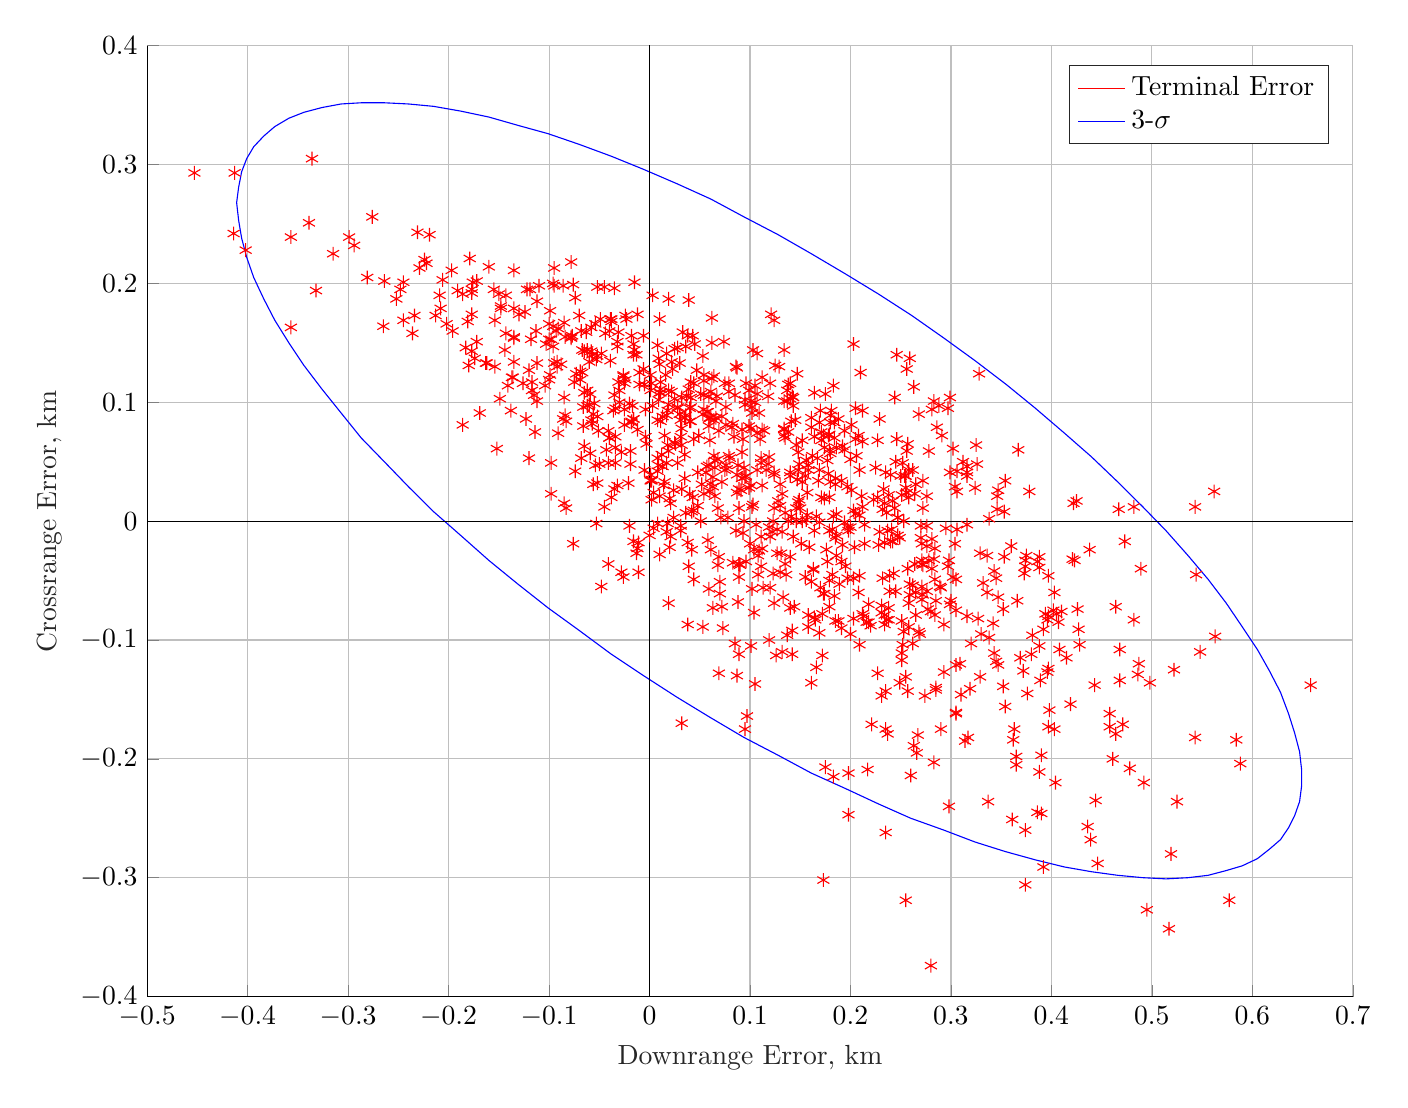 % This file was created by matlab2tikz.
%
%The latest updates can be retrieved from
%  http://www.mathworks.com/matlabcentral/fileexchange/22022-matlab2tikz-matlab2tikz
%where you can also make suggestions and rate matlab2tikz.
%
\begin{tikzpicture}

\begin{axis}[%
width=6.028in,
height=4.754in,
at={(1.011in,0.642in)},
scale only axis,
xmin=-0.5,
xmax=0.7,
xlabel style={font=\color{white!15!black}},
xlabel={Downrange Error, km},
ymin=-0.4,
ymax=0.4,
ylabel style={font=\color{white!15!black}},
ylabel={Crossrange Error, km},
axis background/.style={fill=white},
axis x line*=bottom,
axis y line*=left,
xmajorgrids,
ymajorgrids,
legend style={legend cell align=left, align=left, draw=white!15!black}
]
\addplot [color=red, draw=none, mark size=2.5pt, mark=asterisk, mark options={solid, red}, forget plot]
  table[row sep=crcr]{%
0.15	0.011\\
0.295	-0.006\\
-0.231	0.243\\
0.352	-0.074\\
0.114	0.076\\
0.171	0.075\\
0.095	-0.175\\
0.498	-0.136\\
0.008	0.053\\
0.01	0.17\\
0.397	-0.173\\
0.388	-0.105\\
-0.144	0.144\\
0.108	-0.045\\
0.093	-0.01\\
0.525	-0.236\\
0.218	-0.07\\
0.04	0.084\\
0.004	-0.006\\
-0.038	0.168\\
-0.096	0.2\\
-0.019	0.059\\
0.037	0.105\\
0.247	0.003\\
0.375	-0.029\\
-0.059	0.057\\
0.043	0.156\\
0.12	-0.013\\
0.09	-0.037\\
0.099	0.08\\
0.066	0.101\\
0.166	-0.123\\
0.133	-0.064\\
0.305	-0.162\\
0.241	-0.007\\
0.094	0.045\\
0.354	0.034\\
-0.074	0.042\\
-0.123	0.086\\
0.062	0.15\\
-0.034	0.049\\
-0.095	0.133\\
0.038	-0.018\\
0.272	0.034\\
0.14	0.038\\
0.271	-0.019\\
0.01	0.132\\
0.444	-0.235\\
-0.034	0.071\\
0.065	0.051\\
0.004	0.024\\
-0.02	0.099\\
0.262	-0.103\\
0.129	0.13\\
-0.016	0.086\\
0.235	-0.262\\
-0.135	0.154\\
0.251	-0.117\\
0.242	-0.017\\
0.148	0.058\\
-0.265	0.164\\
0.059	0.105\\
0.142	-0.112\\
0.29	-0.056\\
0.001	0.123\\
-0.026	0.122\\
0.249	-0.136\\
0.238	-0.083\\
0.284	-0.049\\
0.085	-0.103\\
0.259	0.137\\
0.148	0.016\\
-0.099	0.123\\
0.265	-0.079\\
0.563	-0.097\\
-0.137	0.121\\
0.486	-0.129\\
-0.113	0.16\\
-0.083	0.011\\
-0.066	0.08\\
0.156	0.001\\
-0.152	0.061\\
0.102	0.096\\
0.134	0.144\\
0.343	-0.111\\
0.01	-0.028\\
0.042	-0.024\\
0.18	0.057\\
0.178	0.072\\
0.252	0.049\\
0.02	0.019\\
0.258	-0.069\\
0.186	-0.012\\
0.095	0.098\\
0.293	-0.127\\
0.577	-0.319\\
-0.177	0.195\\
-0.186	0.191\\
0.131	-0.027\\
0.008	0.148\\
-0.076	-0.019\\
0.109	-0.025\\
0.068	0.011\\
-0.013	0.14\\
-0.413	0.293\\
0.032	0.104\\
-0.004	0.094\\
0.272	-0.037\\
-0.197	0.211\\
-0.402	0.228\\
0.205	0.006\\
0.314	-0.185\\
0.24	-0.017\\
0.124	0.011\\
0.185	-0.084\\
0.517	-0.343\\
-0.091	0.162\\
-0.126	0.116\\
0.113	-0.056\\
0.056	0.041\\
0.212	-0.078\\
-0.032	0.03\\
0.164	-0.081\\
0.278	0.059\\
-0.143	0.19\\
0.25	0.038\\
-0.098	0.153\\
0.101	0.101\\
0.363	-0.175\\
0.092	0.036\\
-0.124	0.176\\
0.231	-0.071\\
0.183	-0.215\\
-0.025	0.116\\
0.288	0.097\\
0.144	-0.072\\
0.063	0.037\\
0.162	0.055\\
0.095	0.037\\
0.195	-0.038\\
-0.062	0.097\\
0.17	0.093\\
0.035	0.056\\
0.119	-0.005\\
0.054	0.123\\
-0.136	0.121\\
0.177	0.051\\
0.255	-0.131\\
-0.092	0.13\\
0.256	0.024\\
0.471	-0.171\\
-0.084	0.089\\
0.39	-0.246\\
0.302	0.061\\
0.548	-0.11\\
-0.095	0.198\\
-0.091	0.074\\
0.044	-0.049\\
-0.118	0.153\\
0.021	0.015\\
-0.086	0.198\\
0.14	0.103\\
0.088	-0.068\\
0.059	-0.057\\
0.028	0.049\\
0.312	0.05\\
0.095	0.102\\
-0.062	0.144\\
0.265	0.031\\
0.001	0.039\\
0.152	0.068\\
0.07	-0.061\\
-0.135	0.211\\
0.419	-0.154\\
0.057	0.046\\
-0.024	0.173\\
-0.016	0.086\\
0.422	0.015\\
0.163	-0.04\\
0.194	0.06\\
0.427	-0.091\\
0.155	-0.047\\
-0.276	0.256\\
0.151	-0.019\\
0.319	-0.141\\
0.011	0.084\\
0.161	0.087\\
0.107	0.107\\
0.119	0.054\\
0.285	-0.067\\
0.31	-0.146\\
0.255	-0.319\\
0.124	0.169\\
-0.095	0.213\\
-0.12	0.127\\
-0.208	0.179\\
0.198	-0.008\\
0.059	0.08\\
0.06	0.025\\
0.001	0.11\\
0.407	-0.085\\
-0.048	-0.055\\
0.017	0.141\\
0.111	0.053\\
0.18	0.083\\
0.443	-0.138\\
0.191	0.034\\
-0.017	0.097\\
0.188	-0.084\\
-0.045	0.197\\
-0.065	0.143\\
-0.023	0.17\\
0.184	0.083\\
-0.112	0.101\\
0.238	-0.073\\
0.332	-0.052\\
-0.1	0.119\\
-0.093	0.16\\
-0.196	0.16\\
0.239	-0.046\\
0.217	-0.209\\
0.152	0.0\\
0.061	0.087\\
0.132	-0.009\\
0.397	-0.046\\
0.28	-0.374\\
0.186	-0.029\\
-0.052	0.139\\
0.316	0.041\\
-0.051	0.076\\
0.378	0.025\\
0.281	-0.015\\
-0.252	0.187\\
0.051	0.107\\
0.048	0.041\\
-0.149	0.103\\
-0.06	0.134\\
0.022	0.109\\
0.075	0.043\\
0.032	0.027\\
0.263	0.113\\
0.142	-0.092\\
0.268	-0.093\\
0.009	0.102\\
0.092	0.077\\
0.231	-0.147\\
0.069	-0.03\\
-0.056	0.09\\
0.059	0.047\\
-0.104	0.114\\
0.242	0.017\\
0.467	0.01\\
0.398	-0.159\\
0.018	-0.002\\
0.089	-0.036\\
-0.01	0.125\\
-0.035	0.106\\
0.361	-0.251\\
0.658	-0.138\\
-0.067	0.144\\
0.076	0.096\\
0.013	0.088\\
0.061	0.109\\
0.118	0.105\\
0.251	-0.084\\
0.159	-0.022\\
0.079	0.055\\
0.235	-0.143\\
0.205	0.069\\
0.473	-0.017\\
0.138	0.115\\
0.135	0.007\\
-0.143	0.158\\
-0.055	0.099\\
-0.021	0.032\\
0.249	-0.014\\
-0.066	0.096\\
-0.015	0.201\\
0.093	0.069\\
0.27	-0.014\\
0.002	0.116\\
0.053	0.139\\
0.091	0.026\\
0.304	-0.019\\
0.277	-0.074\\
0.392	-0.091\\
-0.05	0.048\\
0.216	-0.085\\
0.374	-0.306\\
0.145	0.085\\
-0.177	0.192\\
-0.032	0.147\\
-0.339	0.251\\
-0.096	0.147\\
-0.103	0.149\\
0.001	0.034\\
0.135	-0.036\\
0.12	0.116\\
-0.13	0.174\\
-0.036	0.093\\
0.262	0.043\\
0.172	-0.078\\
-0.248	0.195\\
0.544	-0.045\\
0.041	0.104\\
0.158	-0.079\\
0.062	0.12\\
0.105	0.114\\
0.13	0.013\\
0.305	-0.049\\
0.338	-0.098\\
0.075	0.116\\
0.239	-0.059\\
-0.053	-0.002\\
-0.039	0.135\\
-0.016	0.14\\
0.253	-0.093\\
0.134	0.101\\
0.388	-0.039\\
0.165	-0.083\\
-0.056	0.031\\
0.205	0.095\\
0.353	-0.03\\
0.18	0.089\\
-0.054	0.047\\
0.446	-0.288\\
0.019	0.098\\
0.276	-0.021\\
0.297	0.095\\
-0.183	0.146\\
0.072	-0.072\\
0.11	0.069\\
-0.112	0.185\\
-0.122	0.195\\
0.327	-0.082\\
0.161	0.079\\
0.325	0.064\\
0.225	0.045\\
0.067	0.105\\
-0.114	0.075\\
0.403	-0.175\\
0.089	-0.036\\
-0.031	0.117\\
0.076	0.081\\
0.263	-0.189\\
-0.315	0.225\\
0.2	-0.005\\
0.439	-0.268\\
0.119	-0.1\\
0.112	0.121\\
-0.035	0.196\\
-0.115	0.106\\
0.041	0.117\\
-0.112	0.133\\
0.198	-0.212\\
0.229	0.086\\
-0.15	0.191\\
0.141	0.004\\
0.269	-0.095\\
0.179	-0.072\\
0.268	0.09\\
0.141	0.084\\
0.27	-0.004\\
0.015	0.033\\
0.002	0.018\\
-0.016	0.149\\
0.299	0.104\\
0.489	-0.04\\
-0.234	0.173\\
0.203	-0.082\\
0.031	-0.004\\
0.166	0.004\\
0.203	0.009\\
0.233	0.027\\
0.588	-0.204\\
0.066	0.087\\
-0.224	0.22\\
0.209	0.043\\
0.12	-0.056\\
0.257	-0.04\\
0.023	0.128\\
0.386	-0.245\\
0.171	0.068\\
-0.026	-0.047\\
0.276	-0.004\\
0.421	-0.032\\
0.104	-0.024\\
-0.096	0.164\\
0.063	-0.073\\
0.106	-0.003\\
-0.1	0.166\\
0.184	-0.063\\
-0.012	-0.023\\
0.436	-0.257\\
-0.148	0.181\\
0.019	0.11\\
-0.059	0.107\\
0.367	0.06\\
0.405	-0.078\\
0.22	-0.088\\
0.285	-0.14\\
0.306	0.042\\
0.149	0.048\\
0.13	-0.043\\
0.256	0.059\\
0.118	0.048\\
0.173	-0.061\\
0.229	-0.009\\
-0.086	0.086\\
0.096	0.116\\
0.458	-0.173\\
-0.03	0.1\\
-0.117	0.11\\
0.336	-0.06\\
0.284	-0.079\\
-0.052	0.032\\
-0.099	0.177\\
0.096	-0.034\\
0.32	-0.103\\
-0.07	0.173\\
0.284	-0.023\\
0.014	0.03\\
-0.018	0.084\\
0.246	0.14\\
0.365	-0.198\\
0.258	0.043\\
0.194	-0.001\\
0.0	-0.012\\
-0.245	0.201\\
0.019	-0.069\\
-0.054	0.166\\
0.072	0.088\\
0.204	-0.022\\
0.057	0.092\\
0.276	-0.059\\
0.293	-0.087\\
0.079	0.116\\
0.003	0.097\\
0.234	0.015\\
0.283	-0.032\\
-0.119	0.195\\
0.124	-0.069\\
0.134	0.078\\
0.168	0.034\\
0.17	-0.056\\
0.183	0.114\\
0.038	-0.087\\
0.209	-0.104\\
0.214	-0.003\\
0.018	0.093\\
0.24	0.039\\
0.362	-0.184\\
0.122	-0.009\\
0.002	0.035\\
0.123	0.0\\
-0.229	0.213\\
0.316	0.046\\
0.347	0.026\\
0.305	-0.121\\
-0.181	0.168\\
0.328	0.124\\
0.254	0.038\\
0.074	0.151\\
0.415	-0.115\\
0.051	-0.0\\
-0.332	0.194\\
-0.163	0.133\\
0.112	0.077\\
0.179	-0.008\\
0.123	-0.044\\
-0.148	0.179\\
-0.084	0.155\\
0.191	-0.034\\
0.197	-0.005\\
0.203	-0.048\\
0.019	0.187\\
0.235	0.041\\
0.305	-0.075\\
0.272	0.011\\
0.271	-0.036\\
-0.162	0.133\\
0.164	0.108\\
-0.024	0.119\\
0.376	-0.145\\
0.054	0.106\\
0.041	0.096\\
-0.058	0.085\\
0.124	0.039\\
0.012	0.056\\
0.14	0.116\\
0.237	-0.008\\
0.237	-0.179\\
0.148	0.043\\
0.008	0.042\\
-0.045	0.012\\
-0.12	0.053\\
0.256	0.128\\
-0.003	0.065\\
0.247	0.003\\
-0.062	0.11\\
0.173	0.072\\
0.347	-0.064\\
0.338	0.002\\
0.142	0.105\\
0.247	-0.012\\
0.104	-0.077\\
0.192	0.063\\
0.036	0.007\\
-0.063	0.159\\
0.008	-0.002\\
-0.026	0.123\\
0.236	-0.083\\
0.264	0.023\\
-0.02	-0.004\\
0.102	-0.057\\
0.197	-0.048\\
0.231	-0.077\\
0.461	-0.2\\
-0.222	0.217\\
0.244	0.104\\
0.305	-0.161\\
0.132	0.023\\
0.343	-0.042\\
0.015	0.072\\
-0.052	0.197\\
-0.04	0.07\\
-0.213	0.173\\
0.079	0.109\\
-0.174	0.137\\
0.008	0.085\\
0.464	-0.179\\
0.251	-0.111\\
-0.172	0.151\\
0.244	0.011\\
-0.169	0.091\\
0.017	-0.009\\
0.3	-0.067\\
0.1	-0.019\\
-0.067	0.125\\
0.522	-0.125\\
0.478	-0.208\\
0.2	0.052\\
0.316	-0.003\\
0.026	0.065\\
-0.078	0.218\\
0.049	0.072\\
0.234	-0.087\\
0.04	0.095\\
0.299	0.041\\
-0.177	0.143\\
-0.085	0.167\\
0.163	-0.041\\
-0.058	0.163\\
-0.085	0.015\\
0.175	-0.207\\
0.087	0.129\\
0.089	0.011\\
0.157	0.024\\
-0.032	0.151\\
0.209	-0.046\\
0.096	0.038\\
0.337	-0.236\\
0.009	0.137\\
0.155	0.038\\
0.045	0.149\\
0.152	0.033\\
0.054	0.023\\
0.257	0.065\\
0.061	0.032\\
0.232	-0.048\\
-0.038	0.17\\
0.107	0.074\\
-0.154	0.13\\
0.161	-0.136\\
0.082	0.079\\
0.07	-0.051\\
0.039	0.111\\
0.283	-0.203\\
0.329	-0.027\\
0.291	0.072\\
0.38	-0.112\\
-0.04	0.07\\
0.175	0.107\\
-0.202	0.166\\
0.06	0.068\\
-0.177	0.174\\
0.304	0.029\\
-0.052	0.088\\
0.169	0.083\\
0.124	0.041\\
0.179	0.06\\
0.178	0.04\\
0.258	0.02\\
0.302	-0.047\\
0.487	-0.12\\
0.18	0.033\\
0.089	-0.047\\
0.158	-0.089\\
0.267	-0.18\\
0.366	-0.067\\
0.212	0.012\\
-0.135	0.155\\
0.158	0.043\\
0.044	0.009\\
0.365	-0.205\\
-0.141	0.114\\
-0.012	0.077\\
0.36	-0.021\\
0.428	-0.104\\
-0.281	0.205\\
0.097	-0.164\\
0.213	-0.08\\
0.167	0.053\\
0.028	0.095\\
0.271	-0.066\\
0.024	0.003\\
-0.004	0.071\\
0.227	0.068\\
0.396	-0.127\\
0.232	0.01\\
0.317	-0.182\\
0.028	0.146\\
0.073	-0.09\\
-0.04	0.16\\
-0.031	0.159\\
0.111	-0.038\\
0.065	0.021\\
0.101	-0.105\\
-0.219	0.241\\
-0.245	0.169\\
0.245	0.05\\
0.009	0.047\\
0.028	0.096\\
0.265	-0.06\\
0.264	-0.036\\
-0.039	0.17\\
0.077	0.044\\
0.458	-0.162\\
0.188	0.086\\
-0.186	0.081\\
0.394	-0.078\\
0.048	0.013\\
0.208	-0.06\\
0.255	0.028\\
0.29	-0.175\\
0.088	0.047\\
0.438	-0.024\\
0.286	0.079\\
-0.041	0.076\\
-0.088	0.132\\
-0.025	0.094\\
0.519	-0.28\\
-0.006	0.128\\
-0.028	0.058\\
0.053	0.09\\
0.246	0.069\\
0.086	-0.008\\
0.083	0.082\\
0.14	-0.03\\
0.112	-0.023\\
-0.049	0.17\\
-0.035	0.027\\
0.013	0.046\\
-0.172	0.202\\
0.132	-0.11\\
0.047	0.127\\
0.102	0.091\\
0.078	0.003\\
0.374	-0.038\\
-0.264	0.202\\
0.258	-0.089\\
0.278	-0.033\\
0.14	0.041\\
0.464	-0.072\\
0.259	-0.062\\
-0.074	0.188\\
0.03	0.09\\
0.345	-0.118\\
-0.206	0.203\\
0.08	0.053\\
0.218	-0.085\\
0.259	-0.053\\
0.025	0.145\\
0.044	0.069\\
0.482	0.012\\
0.025	0.066\\
0.336	-0.029\\
0.107	0.141\\
0.347	-0.121\\
0.352	-0.139\\
0.271	-0.033\\
-0.357	0.239\\
0.255	0.038\\
0.397	-0.124\\
0.156	0.051\\
0.262	-0.054\\
0.495	-0.327\\
-0.005	0.115\\
0.138	0.0\\
0.174	0.062\\
-0.075	0.117\\
-0.068	0.16\\
-0.098	0.049\\
0.069	-0.128\\
0.13	0.031\\
0.201	0.081\\
0.137	0.101\\
-0.065	0.063\\
0.212	0.093\\
0.221	-0.171\\
0.2	-0.095\\
0.203	0.149\\
0.099	0.028\\
0.011	0.111\\
0.191	-0.09\\
0.147	0.124\\
0.116	0.043\\
0.468	-0.108\\
-0.414	0.242\\
-0.041	-0.036\\
0.234	-0.079\\
0.223	0.018\\
-0.117	0.117\\
-0.1	0.153\\
0.189	-0.053\\
0.183	0.004\\
0.031	0.085\\
0.087	0.024\\
0.346	0.021\\
0.179	0.073\\
0.281	-0.04\\
0.111	0.049\\
0.372	-0.126\\
0.386	-0.034\\
0.036	0.147\\
0.032	0.064\\
0.064	0.055\\
0.01	0.021\\
0.064	0.122\\
0.039	-0.038\\
0.103	0.014\\
0.031	-0.008\\
-0.013	-0.027\\
0.02	-0.022\\
-0.058	0.143\\
0.035	0.036\\
0.01	0.108\\
0.369	-0.115\\
0.011	0.108\\
0.126	-0.113\\
0.14	-0.073\\
0.281	0.094\\
0.186	0.006\\
0.137	0.11\\
0.404	-0.22\\
0.423	-0.033\\
0.065	0.045\\
-0.154	0.169\\
0.329	-0.131\\
0.543	-0.182\\
0.054	0.094\\
0.083	-0.035\\
0.06	0.087\\
0.136	-0.045\\
0.128	0.017\\
0.208	0.072\\
0.137	-0.096\\
0.094	0.0\\
0.044	0.116\\
0.103	0.144\\
-0.068	0.053\\
0.158	0.047\\
0.134	0.072\\
0.169	-0.094\\
0.125	0.131\\
0.054	0.118\\
0.402	-0.075\\
0.177	-0.034\\
0.105	-0.137\\
-0.299	0.239\\
0.041	0.084\\
-0.012	0.174\\
0.072	0.033\\
0.266	-0.195\\
0.426	-0.074\\
0.002	0.034\\
-0.179	0.221\\
0.392	-0.291\\
0.143	0.097\\
0.181	0.093\\
-0.092	0.134\\
-0.11	0.198\\
0.169	-0.001\\
0.192	-0.02\\
0.064	0.085\\
-0.053	0.136\\
-0.176	0.201\\
0.174	0.019\\
0.102	0.012\\
0.299	-0.07\\
0.146	-0.0\\
0.059	0.086\\
-0.034	0.062\\
0.227	0.02\\
-0.06	0.098\\
0.024	0.026\\
-0.069	0.126\\
0.298	-0.24\\
0.042	0.008\\
0.316	0.038\\
0.03	0.133\\
0.035	0.087\\
0.326	0.048\\
0.21	0.125\\
-0.078	0.154\\
0.071	0.003\\
0.227	-0.128\\
0.087	-0.13\\
0.184	0.07\\
0.306	0.025\\
0.121	0.174\\
0.092	0.058\\
0.276	0.021\\
-0.073	0.124\\
0.346	0.01\\
0.149	0.018\\
0.025	0.103\\
0.388	-0.03\\
0.251	0.022\\
0.185	-0.014\\
0.234	-0.018\\
0.354	-0.156\\
-0.028	-0.043\\
-0.453	0.293\\
-0.336	0.305\\
0.018	0.064\\
0.099	0.11\\
0.198	-0.247\\
0.011	0.117\\
-0.078	0.155\\
0.036	0.089\\
0.194	0.076\\
0.41	-0.076\\
-0.03	0.11\\
0.209	0.005\\
0.089	-0.112\\
0.468	-0.134\\
0.543	0.012\\
0.019	0.059\\
0.374	-0.26\\
0.396	-0.083\\
0.138	0.075\\
0.408	-0.108\\
-0.083	0.084\\
0.316	-0.08\\
0.143	0.104\\
0.425	0.017\\
-0.077	0.156\\
-0.015	0.144\\
-0.043	0.06\\
-0.005	0.043\\
-0.18	0.131\\
0.324	0.028\\
0.235	-0.175\\
0.086	0.13\\
0.174	-0.061\\
0.492	-0.22\\
0.058	0.092\\
0.052	0.031\\
-0.025	0.081\\
0.101	0.078\\
0.381	-0.096\\
0.257	-0.143\\
0.298	-0.033\\
0.033	0.159\\
-0.191	0.194\\
0.062	0.171\\
0.272	-0.062\\
0.147	0.035\\
-0.155	0.195\\
0.127	-0.027\\
0.003	0.19\\
0.076	0.047\\
-0.016	-0.017\\
0.022	0.134\\
0.038	0.156\\
0.04	0.023\\
0.087	0.039\\
0.089	0.027\\
-0.065	0.108\\
0.101	0.03\\
0.212	0.067\\
0.33	-0.095\\
0.26	-0.214\\
0.169	0.043\\
0.017	0.049\\
-0.294	0.232\\
0.285	-0.142\\
0.109	0.091\\
0.032	0.078\\
0.043	0.02\\
0.186	0.062\\
-0.057	0.14\\
-0.041	0.049\\
0.482	-0.083\\
0.245	-0.059\\
0.274	-0.147\\
0.206	0.055\\
0.084	0.071\\
0.39	-0.197\\
0.28	-0.076\\
0.243	-0.044\\
-0.098	0.023\\
0.271	-0.055\\
-0.048	0.141\\
-0.16	0.214\\
0.179	0.02\\
0.211	0.021\\
-0.135	0.179\\
0.345	-0.048\\
-0.135	0.134\\
0.197	0.029\\
0.388	-0.211\\
0.063	0.029\\
-0.038	0.02\\
0.039	0.186\\
0.179	-0.05\\
0.342	-0.086\\
-0.085	0.104\\
0.374	-0.033\\
-0.138	0.093\\
-0.069	0.119\\
0.297	-0.038\\
0.021	-0.013\\
0.253	-0.0\\
0.164	-0.008\\
0.236	0.007\\
-0.01	0.115\\
0.107	0.043\\
0.108	-0.029\\
0.143	-0.013\\
-0.057	0.082\\
0.176	-0.024\\
0.127	-0.007\\
0.562	0.025\\
-0.018	0.083\\
-0.011	-0.043\\
-0.018	0.156\\
0.353	0.008\\
0.161	-0.051\\
0.032	-0.17\\
0.228	-0.02\\
0.031	0.071\\
0.289	-0.055\\
-0.006	0.156\\
0.214	-0.019\\
0.252	-0.104\\
0.306	-0.007\\
0.171	0.02\\
0.172	-0.113\\
0.164	0.071\\
0.085	0.106\\
0.146	0.064\\
0.201	0.026\\
0.185	0.031\\
0.069	0.076\\
0.053	-0.089\\
0.112	0.03\\
0.389	-0.134\\
-0.044	0.158\\
0.397	-0.08\\
0.058	-0.016\\
-0.076	0.199\\
-0.019	0.048\\
0.068	0.052\\
0.016	0.123\\
0.309	-0.12\\
0.068	-0.037\\
0.373	-0.044\\
0.105	0.1\\
0.134	0.077\\
0.283	0.101\\
0.403	-0.06\\
-0.011	-0.018\\
0.182	-0.045\\
0.135	0.07\\
-0.209	0.19\\
0.182	-0.007\\
0.173	-0.302\\
-0.357	0.163\\
-0.236	0.158\\
0.157	0.005\\
0.111	-0.013\\
0.238	0.022\\
-0.034	0.095\\
0.185	0.036\\
0.146	0.011\\
0.584	-0.184\\
0.017	0.089\\
0.061	-0.024\\
};
\addplot [color=blue, forget plot]
  table[row sep=crcr]{%
0.027	-0.148\\
-0.006	-0.13\\
-0.038	-0.112\\
-0.07	-0.092\\
-0.101	-0.073\\
-0.131	-0.053\\
-0.16	-0.033\\
-0.188	-0.012\\
-0.215	0.008\\
-0.24	0.029\\
-0.264	0.05\\
-0.287	0.07\\
-0.307	0.091\\
-0.326	0.111\\
-0.344	0.131\\
-0.359	0.15\\
-0.373	0.169\\
-0.384	0.187\\
-0.394	0.205\\
-0.401	0.222\\
-0.406	0.238\\
-0.409	0.253\\
-0.411	0.268\\
-0.409	0.281\\
-0.406	0.294\\
-0.401	0.305\\
-0.394	0.315\\
-0.384	0.324\\
-0.373	0.332\\
-0.359	0.339\\
-0.344	0.344\\
-0.326	0.348\\
-0.307	0.351\\
-0.287	0.352\\
-0.264	0.352\\
-0.24	0.351\\
-0.215	0.349\\
-0.188	0.345\\
-0.16	0.34\\
-0.131	0.333\\
-0.101	0.326\\
-0.07	0.317\\
-0.038	0.307\\
-0.006	0.296\\
0.027	0.284\\
0.061	0.271\\
0.094	0.256\\
0.128	0.241\\
0.161	0.225\\
0.195	0.208\\
0.228	0.191\\
0.261	0.173\\
0.293	0.154\\
0.324	0.135\\
0.355	0.115\\
0.384	0.095\\
0.413	0.074\\
0.44	0.054\\
0.466	0.033\\
0.491	0.012\\
0.514	-0.008\\
0.536	-0.029\\
0.556	-0.049\\
0.574	-0.069\\
0.59	-0.089\\
0.605	-0.108\\
0.617	-0.126\\
0.628	-0.144\\
0.636	-0.162\\
0.642	-0.178\\
0.647	-0.194\\
0.649	-0.209\\
0.649	-0.223\\
0.647	-0.236\\
0.642	-0.248\\
0.636	-0.258\\
0.628	-0.268\\
0.617	-0.276\\
0.605	-0.284\\
0.59	-0.29\\
0.574	-0.294\\
0.556	-0.298\\
0.536	-0.3\\
0.514	-0.301\\
0.491	-0.3\\
0.466	-0.298\\
0.44	-0.295\\
0.413	-0.291\\
0.384	-0.285\\
0.354	-0.278\\
0.324	-0.27\\
0.293	-0.26\\
0.26	-0.25\\
0.228	-0.238\\
0.195	-0.225\\
0.161	-0.212\\
0.128	-0.197\\
0.094	-0.182\\
0.06	-0.165\\
0.027	-0.148\\
};
\addplot [color=red]
  table[row sep=crcr]{%
0	0\\
};
\addlegendentry{Terminal Error}

\addplot [color=blue]
  table[row sep=crcr]{%
0	0\\
};
\addlegendentry{3-$\sigma$}

\addplot [color=black, forget plot]
  table[row sep=crcr]{%
0	-5\\
0	5\\
};
\addplot [color=black, forget plot]
  table[row sep=crcr]{%
-5	0\\
5	0\\
};
\end{axis}
\end{tikzpicture}%
